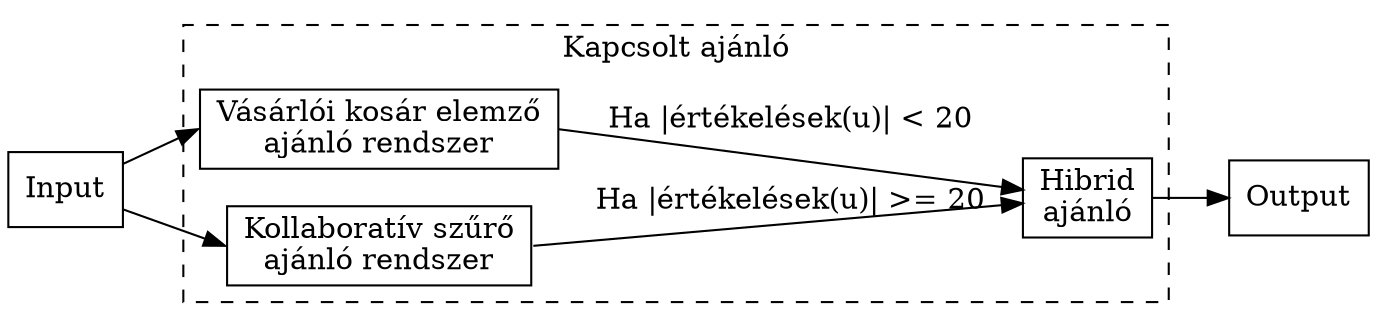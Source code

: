 digraph recommender {
    graph [dpi=300]
    rankdir="LR"
    splines="false"

    subgraph cluster_1 {
        label="Kapcsolt ajánló"
        style="dashed"
        basket [label="Vásárlói kosár elemző\najánló rendszer", shape="rectangle"]
        collab [label="Kollaboratív szűrő\najánló rendszer", shape="rectangle"]
        hybrid [label="Hibrid\najánló", shape="rectangle"]
    }

    input [label="Input", shape="rectangle"]
    output [label="Output", shape="rectangle"]

    input -> basket:w
    input -> collab:w

    basket:e -> hybrid [label="Ha |értékelések(u)| < 20"]
    collab:e -> hybrid [label="Ha |értékelések(u)| >= 20"]

    hybrid -> output
}
